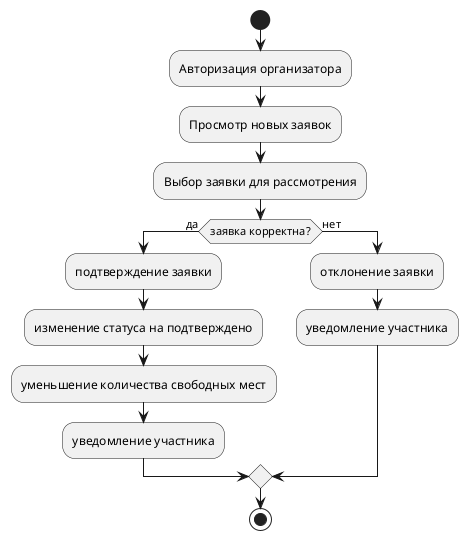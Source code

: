 @startuml
start
:Авторизация организатора;
:Просмотр новых заявок;
:Выбор заявки для рассмотрения;
if (заявка корректна?) then (да)
  :подтверждение заявки;
  :изменение статуса на подтверждено;
  :уменьшение количества свободных мест;
  :уведомление участника;
else (нет)
  :отклонение заявки;
  :уведомление участника;
endif
stop
@enduml
